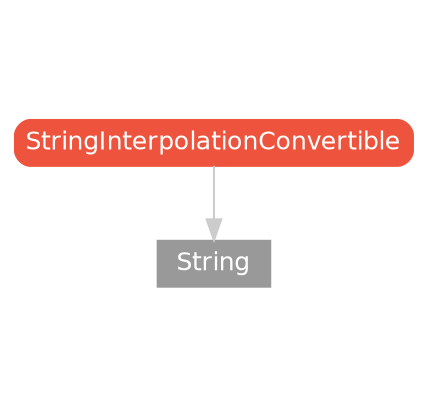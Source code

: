 strict digraph "StringInterpolationConvertible - Type Hierarchy - SwiftDoc.org" {
    pad="0.1,0.8"
    node [shape=box, style="filled,rounded", color="#999999", fillcolor="#999999", fontcolor=white, fontname=Helvetica, fontnames="Helvetica,sansserif", fontsize=12, margin="0.07,0.05", height="0.3"]
    edge [color="#cccccc"]
    "String" [URL="/type/String/hierarchy/", style=filled]
    "StringInterpolationConvertible" [URL="/protocol/StringInterpolationConvertible/", style="filled,rounded", fillcolor="#ee543d", color="#ee543d"]    "StringInterpolationConvertible" -> "String"
    subgraph Types {
        rank = max; "String";
    }
}
